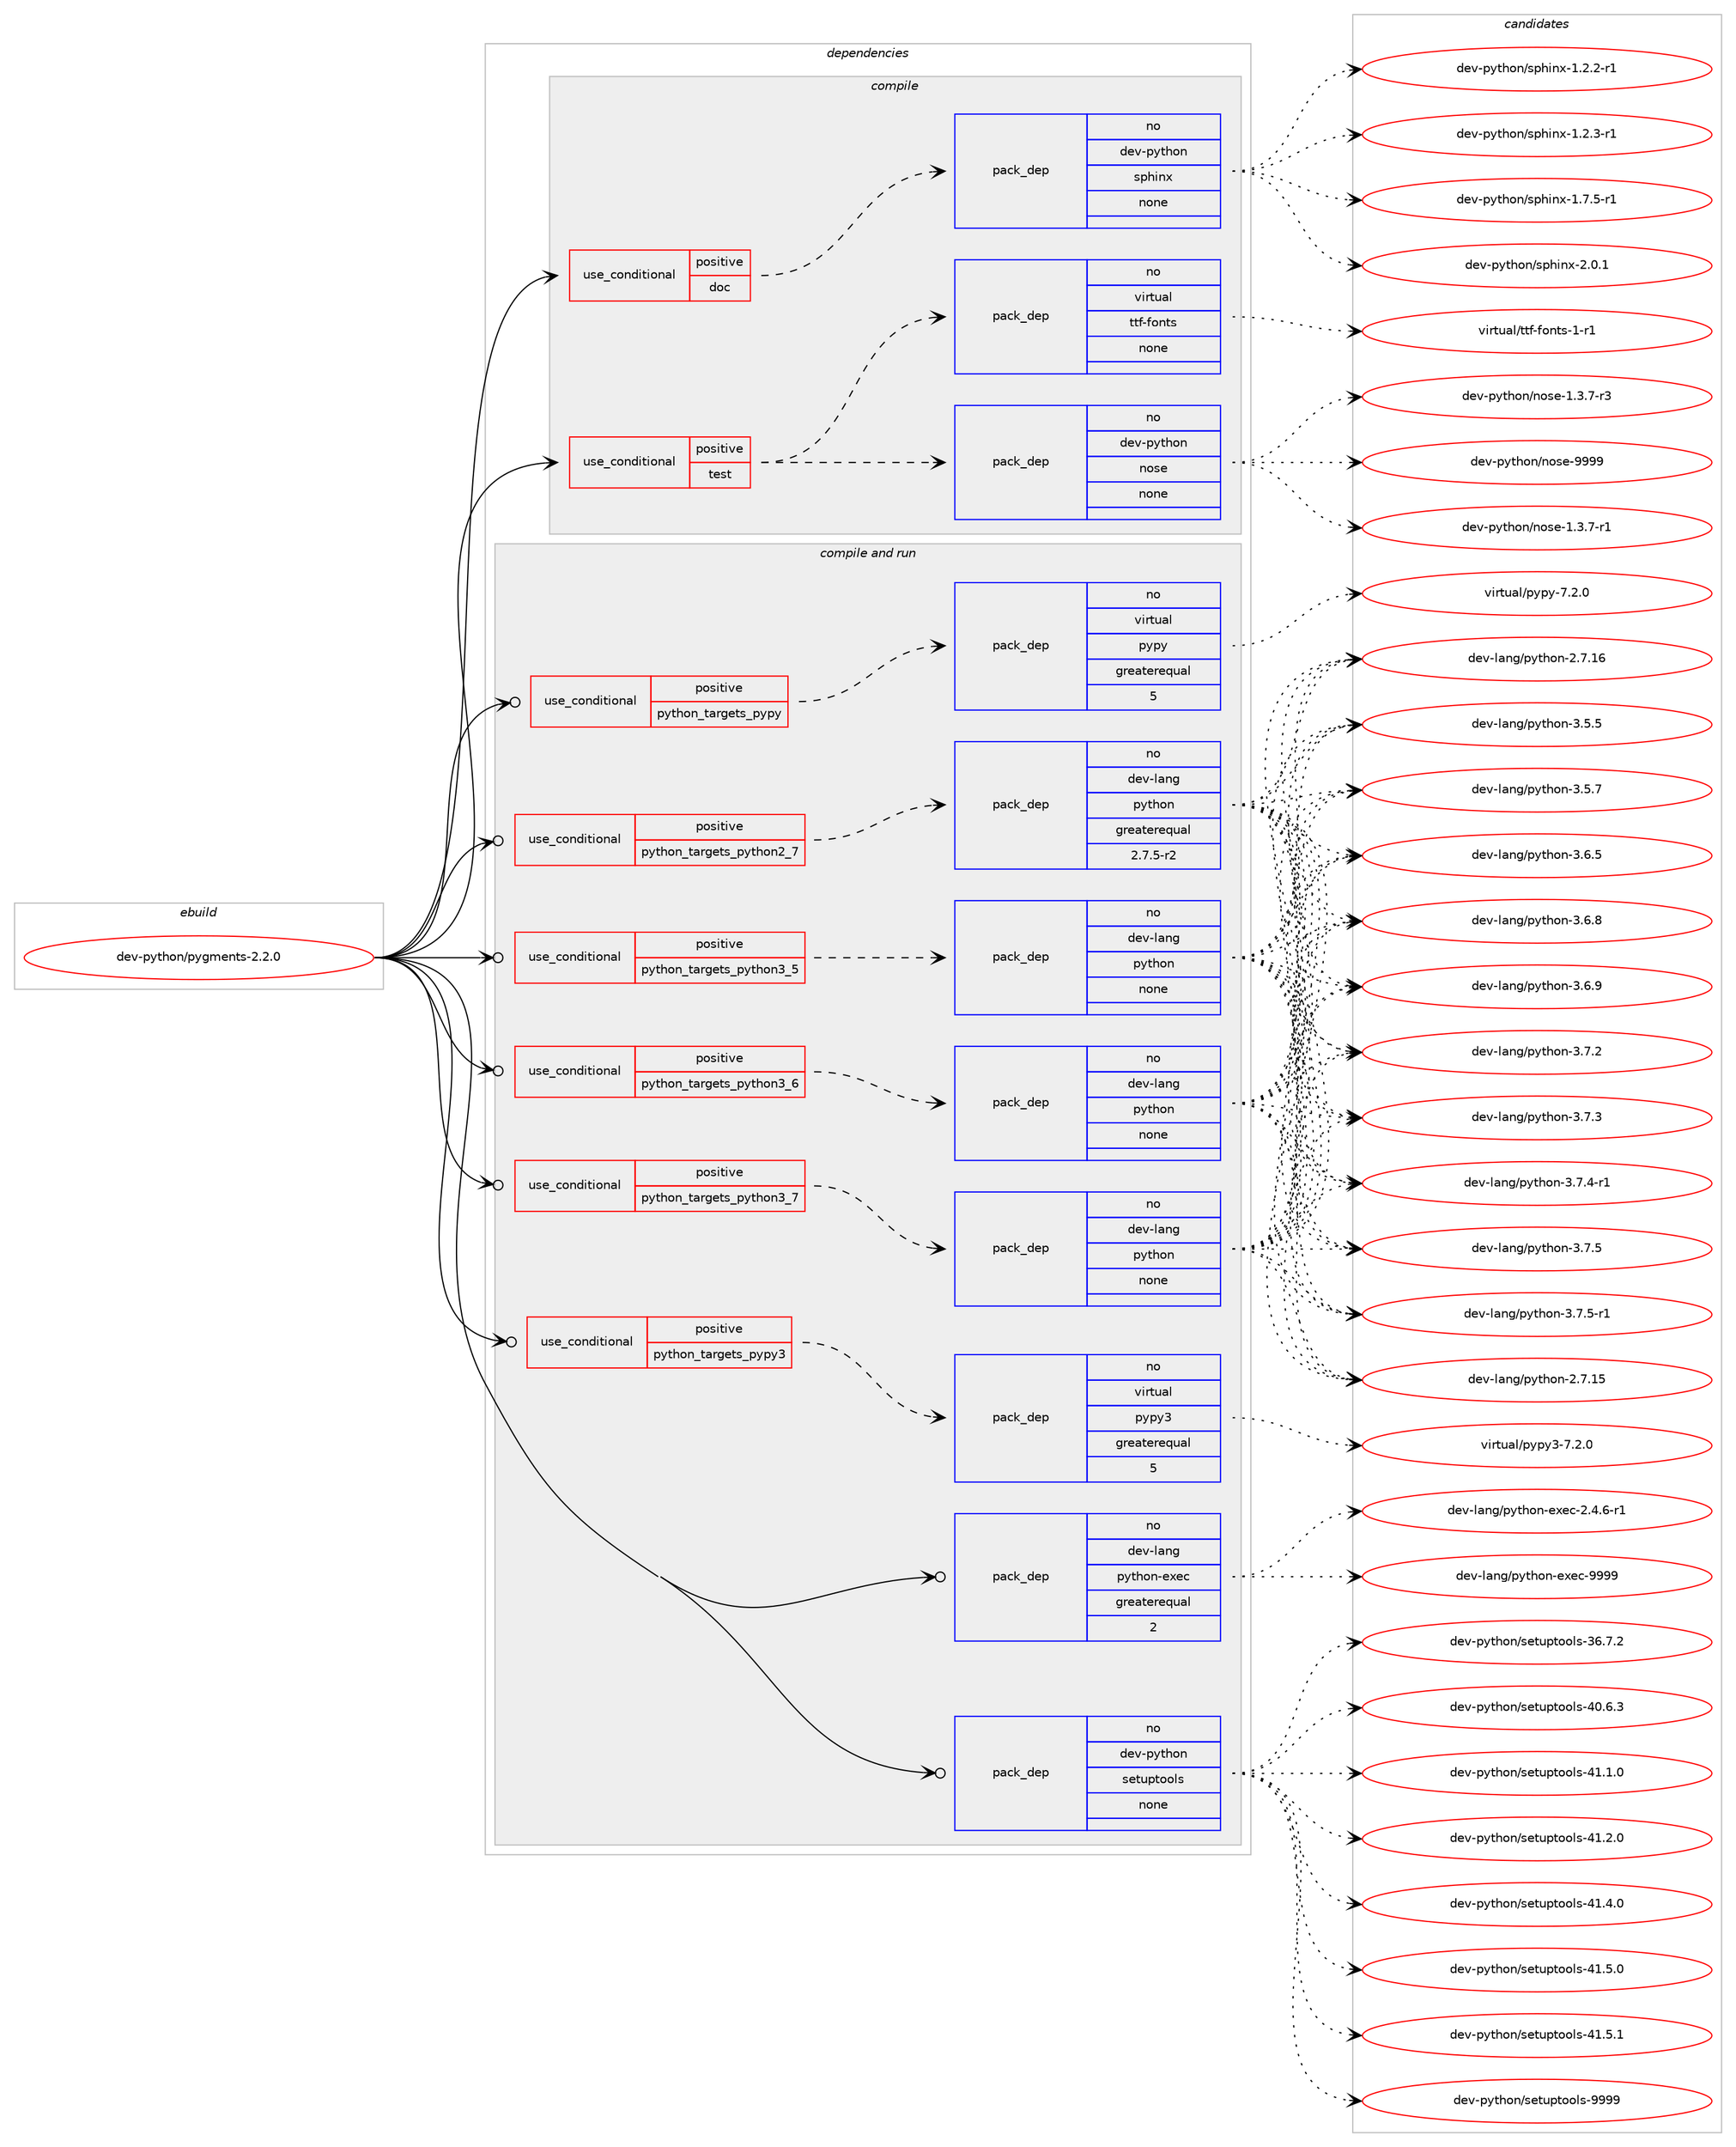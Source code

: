 digraph prolog {

# *************
# Graph options
# *************

newrank=true;
concentrate=true;
compound=true;
graph [rankdir=LR,fontname=Helvetica,fontsize=10,ranksep=1.5];#, ranksep=2.5, nodesep=0.2];
edge  [arrowhead=vee];
node  [fontname=Helvetica,fontsize=10];

# **********
# The ebuild
# **********

subgraph cluster_leftcol {
color=gray;
rank=same;
label=<<i>ebuild</i>>;
id [label="dev-python/pygments-2.2.0", color=red, width=4, href="../dev-python/pygments-2.2.0.svg"];
}

# ****************
# The dependencies
# ****************

subgraph cluster_midcol {
color=gray;
label=<<i>dependencies</i>>;
subgraph cluster_compile {
fillcolor="#eeeeee";
style=filled;
label=<<i>compile</i>>;
subgraph cond145940 {
dependency626047 [label=<<TABLE BORDER="0" CELLBORDER="1" CELLSPACING="0" CELLPADDING="4"><TR><TD ROWSPAN="3" CELLPADDING="10">use_conditional</TD></TR><TR><TD>positive</TD></TR><TR><TD>doc</TD></TR></TABLE>>, shape=none, color=red];
subgraph pack468263 {
dependency626048 [label=<<TABLE BORDER="0" CELLBORDER="1" CELLSPACING="0" CELLPADDING="4" WIDTH="220"><TR><TD ROWSPAN="6" CELLPADDING="30">pack_dep</TD></TR><TR><TD WIDTH="110">no</TD></TR><TR><TD>dev-python</TD></TR><TR><TD>sphinx</TD></TR><TR><TD>none</TD></TR><TR><TD></TD></TR></TABLE>>, shape=none, color=blue];
}
dependency626047:e -> dependency626048:w [weight=20,style="dashed",arrowhead="vee"];
}
id:e -> dependency626047:w [weight=20,style="solid",arrowhead="vee"];
subgraph cond145941 {
dependency626049 [label=<<TABLE BORDER="0" CELLBORDER="1" CELLSPACING="0" CELLPADDING="4"><TR><TD ROWSPAN="3" CELLPADDING="10">use_conditional</TD></TR><TR><TD>positive</TD></TR><TR><TD>test</TD></TR></TABLE>>, shape=none, color=red];
subgraph pack468264 {
dependency626050 [label=<<TABLE BORDER="0" CELLBORDER="1" CELLSPACING="0" CELLPADDING="4" WIDTH="220"><TR><TD ROWSPAN="6" CELLPADDING="30">pack_dep</TD></TR><TR><TD WIDTH="110">no</TD></TR><TR><TD>dev-python</TD></TR><TR><TD>nose</TD></TR><TR><TD>none</TD></TR><TR><TD></TD></TR></TABLE>>, shape=none, color=blue];
}
dependency626049:e -> dependency626050:w [weight=20,style="dashed",arrowhead="vee"];
subgraph pack468265 {
dependency626051 [label=<<TABLE BORDER="0" CELLBORDER="1" CELLSPACING="0" CELLPADDING="4" WIDTH="220"><TR><TD ROWSPAN="6" CELLPADDING="30">pack_dep</TD></TR><TR><TD WIDTH="110">no</TD></TR><TR><TD>virtual</TD></TR><TR><TD>ttf-fonts</TD></TR><TR><TD>none</TD></TR><TR><TD></TD></TR></TABLE>>, shape=none, color=blue];
}
dependency626049:e -> dependency626051:w [weight=20,style="dashed",arrowhead="vee"];
}
id:e -> dependency626049:w [weight=20,style="solid",arrowhead="vee"];
}
subgraph cluster_compileandrun {
fillcolor="#eeeeee";
style=filled;
label=<<i>compile and run</i>>;
subgraph cond145942 {
dependency626052 [label=<<TABLE BORDER="0" CELLBORDER="1" CELLSPACING="0" CELLPADDING="4"><TR><TD ROWSPAN="3" CELLPADDING="10">use_conditional</TD></TR><TR><TD>positive</TD></TR><TR><TD>python_targets_pypy</TD></TR></TABLE>>, shape=none, color=red];
subgraph pack468266 {
dependency626053 [label=<<TABLE BORDER="0" CELLBORDER="1" CELLSPACING="0" CELLPADDING="4" WIDTH="220"><TR><TD ROWSPAN="6" CELLPADDING="30">pack_dep</TD></TR><TR><TD WIDTH="110">no</TD></TR><TR><TD>virtual</TD></TR><TR><TD>pypy</TD></TR><TR><TD>greaterequal</TD></TR><TR><TD>5</TD></TR></TABLE>>, shape=none, color=blue];
}
dependency626052:e -> dependency626053:w [weight=20,style="dashed",arrowhead="vee"];
}
id:e -> dependency626052:w [weight=20,style="solid",arrowhead="odotvee"];
subgraph cond145943 {
dependency626054 [label=<<TABLE BORDER="0" CELLBORDER="1" CELLSPACING="0" CELLPADDING="4"><TR><TD ROWSPAN="3" CELLPADDING="10">use_conditional</TD></TR><TR><TD>positive</TD></TR><TR><TD>python_targets_pypy3</TD></TR></TABLE>>, shape=none, color=red];
subgraph pack468267 {
dependency626055 [label=<<TABLE BORDER="0" CELLBORDER="1" CELLSPACING="0" CELLPADDING="4" WIDTH="220"><TR><TD ROWSPAN="6" CELLPADDING="30">pack_dep</TD></TR><TR><TD WIDTH="110">no</TD></TR><TR><TD>virtual</TD></TR><TR><TD>pypy3</TD></TR><TR><TD>greaterequal</TD></TR><TR><TD>5</TD></TR></TABLE>>, shape=none, color=blue];
}
dependency626054:e -> dependency626055:w [weight=20,style="dashed",arrowhead="vee"];
}
id:e -> dependency626054:w [weight=20,style="solid",arrowhead="odotvee"];
subgraph cond145944 {
dependency626056 [label=<<TABLE BORDER="0" CELLBORDER="1" CELLSPACING="0" CELLPADDING="4"><TR><TD ROWSPAN="3" CELLPADDING="10">use_conditional</TD></TR><TR><TD>positive</TD></TR><TR><TD>python_targets_python2_7</TD></TR></TABLE>>, shape=none, color=red];
subgraph pack468268 {
dependency626057 [label=<<TABLE BORDER="0" CELLBORDER="1" CELLSPACING="0" CELLPADDING="4" WIDTH="220"><TR><TD ROWSPAN="6" CELLPADDING="30">pack_dep</TD></TR><TR><TD WIDTH="110">no</TD></TR><TR><TD>dev-lang</TD></TR><TR><TD>python</TD></TR><TR><TD>greaterequal</TD></TR><TR><TD>2.7.5-r2</TD></TR></TABLE>>, shape=none, color=blue];
}
dependency626056:e -> dependency626057:w [weight=20,style="dashed",arrowhead="vee"];
}
id:e -> dependency626056:w [weight=20,style="solid",arrowhead="odotvee"];
subgraph cond145945 {
dependency626058 [label=<<TABLE BORDER="0" CELLBORDER="1" CELLSPACING="0" CELLPADDING="4"><TR><TD ROWSPAN="3" CELLPADDING="10">use_conditional</TD></TR><TR><TD>positive</TD></TR><TR><TD>python_targets_python3_5</TD></TR></TABLE>>, shape=none, color=red];
subgraph pack468269 {
dependency626059 [label=<<TABLE BORDER="0" CELLBORDER="1" CELLSPACING="0" CELLPADDING="4" WIDTH="220"><TR><TD ROWSPAN="6" CELLPADDING="30">pack_dep</TD></TR><TR><TD WIDTH="110">no</TD></TR><TR><TD>dev-lang</TD></TR><TR><TD>python</TD></TR><TR><TD>none</TD></TR><TR><TD></TD></TR></TABLE>>, shape=none, color=blue];
}
dependency626058:e -> dependency626059:w [weight=20,style="dashed",arrowhead="vee"];
}
id:e -> dependency626058:w [weight=20,style="solid",arrowhead="odotvee"];
subgraph cond145946 {
dependency626060 [label=<<TABLE BORDER="0" CELLBORDER="1" CELLSPACING="0" CELLPADDING="4"><TR><TD ROWSPAN="3" CELLPADDING="10">use_conditional</TD></TR><TR><TD>positive</TD></TR><TR><TD>python_targets_python3_6</TD></TR></TABLE>>, shape=none, color=red];
subgraph pack468270 {
dependency626061 [label=<<TABLE BORDER="0" CELLBORDER="1" CELLSPACING="0" CELLPADDING="4" WIDTH="220"><TR><TD ROWSPAN="6" CELLPADDING="30">pack_dep</TD></TR><TR><TD WIDTH="110">no</TD></TR><TR><TD>dev-lang</TD></TR><TR><TD>python</TD></TR><TR><TD>none</TD></TR><TR><TD></TD></TR></TABLE>>, shape=none, color=blue];
}
dependency626060:e -> dependency626061:w [weight=20,style="dashed",arrowhead="vee"];
}
id:e -> dependency626060:w [weight=20,style="solid",arrowhead="odotvee"];
subgraph cond145947 {
dependency626062 [label=<<TABLE BORDER="0" CELLBORDER="1" CELLSPACING="0" CELLPADDING="4"><TR><TD ROWSPAN="3" CELLPADDING="10">use_conditional</TD></TR><TR><TD>positive</TD></TR><TR><TD>python_targets_python3_7</TD></TR></TABLE>>, shape=none, color=red];
subgraph pack468271 {
dependency626063 [label=<<TABLE BORDER="0" CELLBORDER="1" CELLSPACING="0" CELLPADDING="4" WIDTH="220"><TR><TD ROWSPAN="6" CELLPADDING="30">pack_dep</TD></TR><TR><TD WIDTH="110">no</TD></TR><TR><TD>dev-lang</TD></TR><TR><TD>python</TD></TR><TR><TD>none</TD></TR><TR><TD></TD></TR></TABLE>>, shape=none, color=blue];
}
dependency626062:e -> dependency626063:w [weight=20,style="dashed",arrowhead="vee"];
}
id:e -> dependency626062:w [weight=20,style="solid",arrowhead="odotvee"];
subgraph pack468272 {
dependency626064 [label=<<TABLE BORDER="0" CELLBORDER="1" CELLSPACING="0" CELLPADDING="4" WIDTH="220"><TR><TD ROWSPAN="6" CELLPADDING="30">pack_dep</TD></TR><TR><TD WIDTH="110">no</TD></TR><TR><TD>dev-lang</TD></TR><TR><TD>python-exec</TD></TR><TR><TD>greaterequal</TD></TR><TR><TD>2</TD></TR></TABLE>>, shape=none, color=blue];
}
id:e -> dependency626064:w [weight=20,style="solid",arrowhead="odotvee"];
subgraph pack468273 {
dependency626065 [label=<<TABLE BORDER="0" CELLBORDER="1" CELLSPACING="0" CELLPADDING="4" WIDTH="220"><TR><TD ROWSPAN="6" CELLPADDING="30">pack_dep</TD></TR><TR><TD WIDTH="110">no</TD></TR><TR><TD>dev-python</TD></TR><TR><TD>setuptools</TD></TR><TR><TD>none</TD></TR><TR><TD></TD></TR></TABLE>>, shape=none, color=blue];
}
id:e -> dependency626065:w [weight=20,style="solid",arrowhead="odotvee"];
}
subgraph cluster_run {
fillcolor="#eeeeee";
style=filled;
label=<<i>run</i>>;
}
}

# **************
# The candidates
# **************

subgraph cluster_choices {
rank=same;
color=gray;
label=<<i>candidates</i>>;

subgraph choice468263 {
color=black;
nodesep=1;
choice10010111845112121116104111110471151121041051101204549465046504511449 [label="dev-python/sphinx-1.2.2-r1", color=red, width=4,href="../dev-python/sphinx-1.2.2-r1.svg"];
choice10010111845112121116104111110471151121041051101204549465046514511449 [label="dev-python/sphinx-1.2.3-r1", color=red, width=4,href="../dev-python/sphinx-1.2.3-r1.svg"];
choice10010111845112121116104111110471151121041051101204549465546534511449 [label="dev-python/sphinx-1.7.5-r1", color=red, width=4,href="../dev-python/sphinx-1.7.5-r1.svg"];
choice1001011184511212111610411111047115112104105110120455046484649 [label="dev-python/sphinx-2.0.1", color=red, width=4,href="../dev-python/sphinx-2.0.1.svg"];
dependency626048:e -> choice10010111845112121116104111110471151121041051101204549465046504511449:w [style=dotted,weight="100"];
dependency626048:e -> choice10010111845112121116104111110471151121041051101204549465046514511449:w [style=dotted,weight="100"];
dependency626048:e -> choice10010111845112121116104111110471151121041051101204549465546534511449:w [style=dotted,weight="100"];
dependency626048:e -> choice1001011184511212111610411111047115112104105110120455046484649:w [style=dotted,weight="100"];
}
subgraph choice468264 {
color=black;
nodesep=1;
choice10010111845112121116104111110471101111151014549465146554511449 [label="dev-python/nose-1.3.7-r1", color=red, width=4,href="../dev-python/nose-1.3.7-r1.svg"];
choice10010111845112121116104111110471101111151014549465146554511451 [label="dev-python/nose-1.3.7-r3", color=red, width=4,href="../dev-python/nose-1.3.7-r3.svg"];
choice10010111845112121116104111110471101111151014557575757 [label="dev-python/nose-9999", color=red, width=4,href="../dev-python/nose-9999.svg"];
dependency626050:e -> choice10010111845112121116104111110471101111151014549465146554511449:w [style=dotted,weight="100"];
dependency626050:e -> choice10010111845112121116104111110471101111151014549465146554511451:w [style=dotted,weight="100"];
dependency626050:e -> choice10010111845112121116104111110471101111151014557575757:w [style=dotted,weight="100"];
}
subgraph choice468265 {
color=black;
nodesep=1;
choice11810511411611797108471161161024510211111011611545494511449 [label="virtual/ttf-fonts-1-r1", color=red, width=4,href="../virtual/ttf-fonts-1-r1.svg"];
dependency626051:e -> choice11810511411611797108471161161024510211111011611545494511449:w [style=dotted,weight="100"];
}
subgraph choice468266 {
color=black;
nodesep=1;
choice1181051141161179710847112121112121455546504648 [label="virtual/pypy-7.2.0", color=red, width=4,href="../virtual/pypy-7.2.0.svg"];
dependency626053:e -> choice1181051141161179710847112121112121455546504648:w [style=dotted,weight="100"];
}
subgraph choice468267 {
color=black;
nodesep=1;
choice118105114116117971084711212111212151455546504648 [label="virtual/pypy3-7.2.0", color=red, width=4,href="../virtual/pypy3-7.2.0.svg"];
dependency626055:e -> choice118105114116117971084711212111212151455546504648:w [style=dotted,weight="100"];
}
subgraph choice468268 {
color=black;
nodesep=1;
choice10010111845108971101034711212111610411111045504655464953 [label="dev-lang/python-2.7.15", color=red, width=4,href="../dev-lang/python-2.7.15.svg"];
choice10010111845108971101034711212111610411111045504655464954 [label="dev-lang/python-2.7.16", color=red, width=4,href="../dev-lang/python-2.7.16.svg"];
choice100101118451089711010347112121116104111110455146534653 [label="dev-lang/python-3.5.5", color=red, width=4,href="../dev-lang/python-3.5.5.svg"];
choice100101118451089711010347112121116104111110455146534655 [label="dev-lang/python-3.5.7", color=red, width=4,href="../dev-lang/python-3.5.7.svg"];
choice100101118451089711010347112121116104111110455146544653 [label="dev-lang/python-3.6.5", color=red, width=4,href="../dev-lang/python-3.6.5.svg"];
choice100101118451089711010347112121116104111110455146544656 [label="dev-lang/python-3.6.8", color=red, width=4,href="../dev-lang/python-3.6.8.svg"];
choice100101118451089711010347112121116104111110455146544657 [label="dev-lang/python-3.6.9", color=red, width=4,href="../dev-lang/python-3.6.9.svg"];
choice100101118451089711010347112121116104111110455146554650 [label="dev-lang/python-3.7.2", color=red, width=4,href="../dev-lang/python-3.7.2.svg"];
choice100101118451089711010347112121116104111110455146554651 [label="dev-lang/python-3.7.3", color=red, width=4,href="../dev-lang/python-3.7.3.svg"];
choice1001011184510897110103471121211161041111104551465546524511449 [label="dev-lang/python-3.7.4-r1", color=red, width=4,href="../dev-lang/python-3.7.4-r1.svg"];
choice100101118451089711010347112121116104111110455146554653 [label="dev-lang/python-3.7.5", color=red, width=4,href="../dev-lang/python-3.7.5.svg"];
choice1001011184510897110103471121211161041111104551465546534511449 [label="dev-lang/python-3.7.5-r1", color=red, width=4,href="../dev-lang/python-3.7.5-r1.svg"];
dependency626057:e -> choice10010111845108971101034711212111610411111045504655464953:w [style=dotted,weight="100"];
dependency626057:e -> choice10010111845108971101034711212111610411111045504655464954:w [style=dotted,weight="100"];
dependency626057:e -> choice100101118451089711010347112121116104111110455146534653:w [style=dotted,weight="100"];
dependency626057:e -> choice100101118451089711010347112121116104111110455146534655:w [style=dotted,weight="100"];
dependency626057:e -> choice100101118451089711010347112121116104111110455146544653:w [style=dotted,weight="100"];
dependency626057:e -> choice100101118451089711010347112121116104111110455146544656:w [style=dotted,weight="100"];
dependency626057:e -> choice100101118451089711010347112121116104111110455146544657:w [style=dotted,weight="100"];
dependency626057:e -> choice100101118451089711010347112121116104111110455146554650:w [style=dotted,weight="100"];
dependency626057:e -> choice100101118451089711010347112121116104111110455146554651:w [style=dotted,weight="100"];
dependency626057:e -> choice1001011184510897110103471121211161041111104551465546524511449:w [style=dotted,weight="100"];
dependency626057:e -> choice100101118451089711010347112121116104111110455146554653:w [style=dotted,weight="100"];
dependency626057:e -> choice1001011184510897110103471121211161041111104551465546534511449:w [style=dotted,weight="100"];
}
subgraph choice468269 {
color=black;
nodesep=1;
choice10010111845108971101034711212111610411111045504655464953 [label="dev-lang/python-2.7.15", color=red, width=4,href="../dev-lang/python-2.7.15.svg"];
choice10010111845108971101034711212111610411111045504655464954 [label="dev-lang/python-2.7.16", color=red, width=4,href="../dev-lang/python-2.7.16.svg"];
choice100101118451089711010347112121116104111110455146534653 [label="dev-lang/python-3.5.5", color=red, width=4,href="../dev-lang/python-3.5.5.svg"];
choice100101118451089711010347112121116104111110455146534655 [label="dev-lang/python-3.5.7", color=red, width=4,href="../dev-lang/python-3.5.7.svg"];
choice100101118451089711010347112121116104111110455146544653 [label="dev-lang/python-3.6.5", color=red, width=4,href="../dev-lang/python-3.6.5.svg"];
choice100101118451089711010347112121116104111110455146544656 [label="dev-lang/python-3.6.8", color=red, width=4,href="../dev-lang/python-3.6.8.svg"];
choice100101118451089711010347112121116104111110455146544657 [label="dev-lang/python-3.6.9", color=red, width=4,href="../dev-lang/python-3.6.9.svg"];
choice100101118451089711010347112121116104111110455146554650 [label="dev-lang/python-3.7.2", color=red, width=4,href="../dev-lang/python-3.7.2.svg"];
choice100101118451089711010347112121116104111110455146554651 [label="dev-lang/python-3.7.3", color=red, width=4,href="../dev-lang/python-3.7.3.svg"];
choice1001011184510897110103471121211161041111104551465546524511449 [label="dev-lang/python-3.7.4-r1", color=red, width=4,href="../dev-lang/python-3.7.4-r1.svg"];
choice100101118451089711010347112121116104111110455146554653 [label="dev-lang/python-3.7.5", color=red, width=4,href="../dev-lang/python-3.7.5.svg"];
choice1001011184510897110103471121211161041111104551465546534511449 [label="dev-lang/python-3.7.5-r1", color=red, width=4,href="../dev-lang/python-3.7.5-r1.svg"];
dependency626059:e -> choice10010111845108971101034711212111610411111045504655464953:w [style=dotted,weight="100"];
dependency626059:e -> choice10010111845108971101034711212111610411111045504655464954:w [style=dotted,weight="100"];
dependency626059:e -> choice100101118451089711010347112121116104111110455146534653:w [style=dotted,weight="100"];
dependency626059:e -> choice100101118451089711010347112121116104111110455146534655:w [style=dotted,weight="100"];
dependency626059:e -> choice100101118451089711010347112121116104111110455146544653:w [style=dotted,weight="100"];
dependency626059:e -> choice100101118451089711010347112121116104111110455146544656:w [style=dotted,weight="100"];
dependency626059:e -> choice100101118451089711010347112121116104111110455146544657:w [style=dotted,weight="100"];
dependency626059:e -> choice100101118451089711010347112121116104111110455146554650:w [style=dotted,weight="100"];
dependency626059:e -> choice100101118451089711010347112121116104111110455146554651:w [style=dotted,weight="100"];
dependency626059:e -> choice1001011184510897110103471121211161041111104551465546524511449:w [style=dotted,weight="100"];
dependency626059:e -> choice100101118451089711010347112121116104111110455146554653:w [style=dotted,weight="100"];
dependency626059:e -> choice1001011184510897110103471121211161041111104551465546534511449:w [style=dotted,weight="100"];
}
subgraph choice468270 {
color=black;
nodesep=1;
choice10010111845108971101034711212111610411111045504655464953 [label="dev-lang/python-2.7.15", color=red, width=4,href="../dev-lang/python-2.7.15.svg"];
choice10010111845108971101034711212111610411111045504655464954 [label="dev-lang/python-2.7.16", color=red, width=4,href="../dev-lang/python-2.7.16.svg"];
choice100101118451089711010347112121116104111110455146534653 [label="dev-lang/python-3.5.5", color=red, width=4,href="../dev-lang/python-3.5.5.svg"];
choice100101118451089711010347112121116104111110455146534655 [label="dev-lang/python-3.5.7", color=red, width=4,href="../dev-lang/python-3.5.7.svg"];
choice100101118451089711010347112121116104111110455146544653 [label="dev-lang/python-3.6.5", color=red, width=4,href="../dev-lang/python-3.6.5.svg"];
choice100101118451089711010347112121116104111110455146544656 [label="dev-lang/python-3.6.8", color=red, width=4,href="../dev-lang/python-3.6.8.svg"];
choice100101118451089711010347112121116104111110455146544657 [label="dev-lang/python-3.6.9", color=red, width=4,href="../dev-lang/python-3.6.9.svg"];
choice100101118451089711010347112121116104111110455146554650 [label="dev-lang/python-3.7.2", color=red, width=4,href="../dev-lang/python-3.7.2.svg"];
choice100101118451089711010347112121116104111110455146554651 [label="dev-lang/python-3.7.3", color=red, width=4,href="../dev-lang/python-3.7.3.svg"];
choice1001011184510897110103471121211161041111104551465546524511449 [label="dev-lang/python-3.7.4-r1", color=red, width=4,href="../dev-lang/python-3.7.4-r1.svg"];
choice100101118451089711010347112121116104111110455146554653 [label="dev-lang/python-3.7.5", color=red, width=4,href="../dev-lang/python-3.7.5.svg"];
choice1001011184510897110103471121211161041111104551465546534511449 [label="dev-lang/python-3.7.5-r1", color=red, width=4,href="../dev-lang/python-3.7.5-r1.svg"];
dependency626061:e -> choice10010111845108971101034711212111610411111045504655464953:w [style=dotted,weight="100"];
dependency626061:e -> choice10010111845108971101034711212111610411111045504655464954:w [style=dotted,weight="100"];
dependency626061:e -> choice100101118451089711010347112121116104111110455146534653:w [style=dotted,weight="100"];
dependency626061:e -> choice100101118451089711010347112121116104111110455146534655:w [style=dotted,weight="100"];
dependency626061:e -> choice100101118451089711010347112121116104111110455146544653:w [style=dotted,weight="100"];
dependency626061:e -> choice100101118451089711010347112121116104111110455146544656:w [style=dotted,weight="100"];
dependency626061:e -> choice100101118451089711010347112121116104111110455146544657:w [style=dotted,weight="100"];
dependency626061:e -> choice100101118451089711010347112121116104111110455146554650:w [style=dotted,weight="100"];
dependency626061:e -> choice100101118451089711010347112121116104111110455146554651:w [style=dotted,weight="100"];
dependency626061:e -> choice1001011184510897110103471121211161041111104551465546524511449:w [style=dotted,weight="100"];
dependency626061:e -> choice100101118451089711010347112121116104111110455146554653:w [style=dotted,weight="100"];
dependency626061:e -> choice1001011184510897110103471121211161041111104551465546534511449:w [style=dotted,weight="100"];
}
subgraph choice468271 {
color=black;
nodesep=1;
choice10010111845108971101034711212111610411111045504655464953 [label="dev-lang/python-2.7.15", color=red, width=4,href="../dev-lang/python-2.7.15.svg"];
choice10010111845108971101034711212111610411111045504655464954 [label="dev-lang/python-2.7.16", color=red, width=4,href="../dev-lang/python-2.7.16.svg"];
choice100101118451089711010347112121116104111110455146534653 [label="dev-lang/python-3.5.5", color=red, width=4,href="../dev-lang/python-3.5.5.svg"];
choice100101118451089711010347112121116104111110455146534655 [label="dev-lang/python-3.5.7", color=red, width=4,href="../dev-lang/python-3.5.7.svg"];
choice100101118451089711010347112121116104111110455146544653 [label="dev-lang/python-3.6.5", color=red, width=4,href="../dev-lang/python-3.6.5.svg"];
choice100101118451089711010347112121116104111110455146544656 [label="dev-lang/python-3.6.8", color=red, width=4,href="../dev-lang/python-3.6.8.svg"];
choice100101118451089711010347112121116104111110455146544657 [label="dev-lang/python-3.6.9", color=red, width=4,href="../dev-lang/python-3.6.9.svg"];
choice100101118451089711010347112121116104111110455146554650 [label="dev-lang/python-3.7.2", color=red, width=4,href="../dev-lang/python-3.7.2.svg"];
choice100101118451089711010347112121116104111110455146554651 [label="dev-lang/python-3.7.3", color=red, width=4,href="../dev-lang/python-3.7.3.svg"];
choice1001011184510897110103471121211161041111104551465546524511449 [label="dev-lang/python-3.7.4-r1", color=red, width=4,href="../dev-lang/python-3.7.4-r1.svg"];
choice100101118451089711010347112121116104111110455146554653 [label="dev-lang/python-3.7.5", color=red, width=4,href="../dev-lang/python-3.7.5.svg"];
choice1001011184510897110103471121211161041111104551465546534511449 [label="dev-lang/python-3.7.5-r1", color=red, width=4,href="../dev-lang/python-3.7.5-r1.svg"];
dependency626063:e -> choice10010111845108971101034711212111610411111045504655464953:w [style=dotted,weight="100"];
dependency626063:e -> choice10010111845108971101034711212111610411111045504655464954:w [style=dotted,weight="100"];
dependency626063:e -> choice100101118451089711010347112121116104111110455146534653:w [style=dotted,weight="100"];
dependency626063:e -> choice100101118451089711010347112121116104111110455146534655:w [style=dotted,weight="100"];
dependency626063:e -> choice100101118451089711010347112121116104111110455146544653:w [style=dotted,weight="100"];
dependency626063:e -> choice100101118451089711010347112121116104111110455146544656:w [style=dotted,weight="100"];
dependency626063:e -> choice100101118451089711010347112121116104111110455146544657:w [style=dotted,weight="100"];
dependency626063:e -> choice100101118451089711010347112121116104111110455146554650:w [style=dotted,weight="100"];
dependency626063:e -> choice100101118451089711010347112121116104111110455146554651:w [style=dotted,weight="100"];
dependency626063:e -> choice1001011184510897110103471121211161041111104551465546524511449:w [style=dotted,weight="100"];
dependency626063:e -> choice100101118451089711010347112121116104111110455146554653:w [style=dotted,weight="100"];
dependency626063:e -> choice1001011184510897110103471121211161041111104551465546534511449:w [style=dotted,weight="100"];
}
subgraph choice468272 {
color=black;
nodesep=1;
choice10010111845108971101034711212111610411111045101120101994550465246544511449 [label="dev-lang/python-exec-2.4.6-r1", color=red, width=4,href="../dev-lang/python-exec-2.4.6-r1.svg"];
choice10010111845108971101034711212111610411111045101120101994557575757 [label="dev-lang/python-exec-9999", color=red, width=4,href="../dev-lang/python-exec-9999.svg"];
dependency626064:e -> choice10010111845108971101034711212111610411111045101120101994550465246544511449:w [style=dotted,weight="100"];
dependency626064:e -> choice10010111845108971101034711212111610411111045101120101994557575757:w [style=dotted,weight="100"];
}
subgraph choice468273 {
color=black;
nodesep=1;
choice100101118451121211161041111104711510111611711211611111110811545515446554650 [label="dev-python/setuptools-36.7.2", color=red, width=4,href="../dev-python/setuptools-36.7.2.svg"];
choice100101118451121211161041111104711510111611711211611111110811545524846544651 [label="dev-python/setuptools-40.6.3", color=red, width=4,href="../dev-python/setuptools-40.6.3.svg"];
choice100101118451121211161041111104711510111611711211611111110811545524946494648 [label="dev-python/setuptools-41.1.0", color=red, width=4,href="../dev-python/setuptools-41.1.0.svg"];
choice100101118451121211161041111104711510111611711211611111110811545524946504648 [label="dev-python/setuptools-41.2.0", color=red, width=4,href="../dev-python/setuptools-41.2.0.svg"];
choice100101118451121211161041111104711510111611711211611111110811545524946524648 [label="dev-python/setuptools-41.4.0", color=red, width=4,href="../dev-python/setuptools-41.4.0.svg"];
choice100101118451121211161041111104711510111611711211611111110811545524946534648 [label="dev-python/setuptools-41.5.0", color=red, width=4,href="../dev-python/setuptools-41.5.0.svg"];
choice100101118451121211161041111104711510111611711211611111110811545524946534649 [label="dev-python/setuptools-41.5.1", color=red, width=4,href="../dev-python/setuptools-41.5.1.svg"];
choice10010111845112121116104111110471151011161171121161111111081154557575757 [label="dev-python/setuptools-9999", color=red, width=4,href="../dev-python/setuptools-9999.svg"];
dependency626065:e -> choice100101118451121211161041111104711510111611711211611111110811545515446554650:w [style=dotted,weight="100"];
dependency626065:e -> choice100101118451121211161041111104711510111611711211611111110811545524846544651:w [style=dotted,weight="100"];
dependency626065:e -> choice100101118451121211161041111104711510111611711211611111110811545524946494648:w [style=dotted,weight="100"];
dependency626065:e -> choice100101118451121211161041111104711510111611711211611111110811545524946504648:w [style=dotted,weight="100"];
dependency626065:e -> choice100101118451121211161041111104711510111611711211611111110811545524946524648:w [style=dotted,weight="100"];
dependency626065:e -> choice100101118451121211161041111104711510111611711211611111110811545524946534648:w [style=dotted,weight="100"];
dependency626065:e -> choice100101118451121211161041111104711510111611711211611111110811545524946534649:w [style=dotted,weight="100"];
dependency626065:e -> choice10010111845112121116104111110471151011161171121161111111081154557575757:w [style=dotted,weight="100"];
}
}

}
